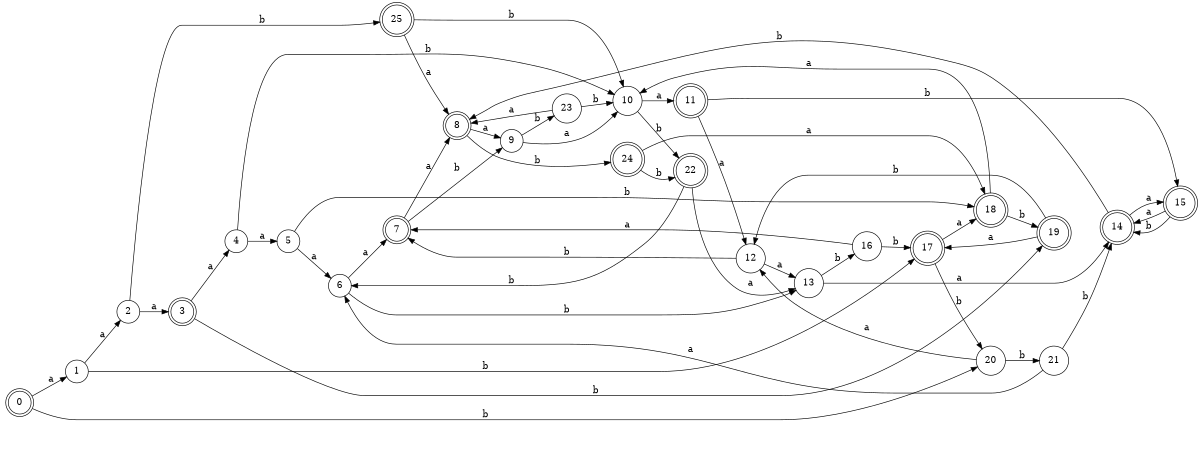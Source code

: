 digraph n21_4 {
__start0 [label="" shape="none"];

rankdir=LR;
size="8,5";

s0 [style="rounded,filled", color="black", fillcolor="white" shape="doublecircle", label="0"];
s1 [style="filled", color="black", fillcolor="white" shape="circle", label="1"];
s2 [style="filled", color="black", fillcolor="white" shape="circle", label="2"];
s3 [style="rounded,filled", color="black", fillcolor="white" shape="doublecircle", label="3"];
s4 [style="filled", color="black", fillcolor="white" shape="circle", label="4"];
s5 [style="filled", color="black", fillcolor="white" shape="circle", label="5"];
s6 [style="filled", color="black", fillcolor="white" shape="circle", label="6"];
s7 [style="rounded,filled", color="black", fillcolor="white" shape="doublecircle", label="7"];
s8 [style="rounded,filled", color="black", fillcolor="white" shape="doublecircle", label="8"];
s9 [style="filled", color="black", fillcolor="white" shape="circle", label="9"];
s10 [style="filled", color="black", fillcolor="white" shape="circle", label="10"];
s11 [style="rounded,filled", color="black", fillcolor="white" shape="doublecircle", label="11"];
s12 [style="filled", color="black", fillcolor="white" shape="circle", label="12"];
s13 [style="filled", color="black", fillcolor="white" shape="circle", label="13"];
s14 [style="rounded,filled", color="black", fillcolor="white" shape="doublecircle", label="14"];
s15 [style="rounded,filled", color="black", fillcolor="white" shape="doublecircle", label="15"];
s16 [style="filled", color="black", fillcolor="white" shape="circle", label="16"];
s17 [style="rounded,filled", color="black", fillcolor="white" shape="doublecircle", label="17"];
s18 [style="rounded,filled", color="black", fillcolor="white" shape="doublecircle", label="18"];
s19 [style="rounded,filled", color="black", fillcolor="white" shape="doublecircle", label="19"];
s20 [style="filled", color="black", fillcolor="white" shape="circle", label="20"];
s21 [style="filled", color="black", fillcolor="white" shape="circle", label="21"];
s22 [style="rounded,filled", color="black", fillcolor="white" shape="doublecircle", label="22"];
s23 [style="filled", color="black", fillcolor="white" shape="circle", label="23"];
s24 [style="rounded,filled", color="black", fillcolor="white" shape="doublecircle", label="24"];
s25 [style="rounded,filled", color="black", fillcolor="white" shape="doublecircle", label="25"];
s0 -> s1 [label="a"];
s0 -> s20 [label="b"];
s1 -> s2 [label="a"];
s1 -> s17 [label="b"];
s2 -> s3 [label="a"];
s2 -> s25 [label="b"];
s3 -> s4 [label="a"];
s3 -> s19 [label="b"];
s4 -> s5 [label="a"];
s4 -> s10 [label="b"];
s5 -> s6 [label="a"];
s5 -> s18 [label="b"];
s6 -> s7 [label="a"];
s6 -> s13 [label="b"];
s7 -> s8 [label="a"];
s7 -> s9 [label="b"];
s8 -> s9 [label="a"];
s8 -> s24 [label="b"];
s9 -> s10 [label="a"];
s9 -> s23 [label="b"];
s10 -> s11 [label="a"];
s10 -> s22 [label="b"];
s11 -> s12 [label="a"];
s11 -> s15 [label="b"];
s12 -> s13 [label="a"];
s12 -> s7 [label="b"];
s13 -> s14 [label="a"];
s13 -> s16 [label="b"];
s14 -> s15 [label="a"];
s14 -> s8 [label="b"];
s15 -> s14 [label="a"];
s15 -> s14 [label="b"];
s16 -> s7 [label="a"];
s16 -> s17 [label="b"];
s17 -> s18 [label="a"];
s17 -> s20 [label="b"];
s18 -> s10 [label="a"];
s18 -> s19 [label="b"];
s19 -> s17 [label="a"];
s19 -> s12 [label="b"];
s20 -> s12 [label="a"];
s20 -> s21 [label="b"];
s21 -> s6 [label="a"];
s21 -> s14 [label="b"];
s22 -> s13 [label="a"];
s22 -> s6 [label="b"];
s23 -> s8 [label="a"];
s23 -> s10 [label="b"];
s24 -> s18 [label="a"];
s24 -> s22 [label="b"];
s25 -> s8 [label="a"];
s25 -> s10 [label="b"];

}